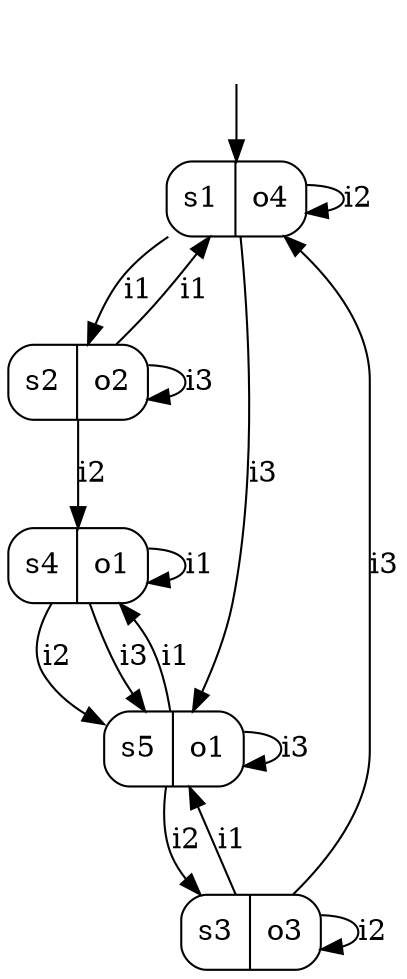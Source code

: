 digraph MooreMachine_5States_3Inputs_4Outputs_1176aca5d3cd49b59940e9fafd78fe92 {
s1 [label="s1|o4", shape=record, style=rounded];
s2 [label="s2|o2", shape=record, style=rounded];
s3 [label="s3|o3", shape=record, style=rounded];
s4 [label="s4|o1", shape=record, style=rounded];
s5 [label="s5|o1", shape=record, style=rounded];
s1 -> s2 [label="i1"];
s1 -> s1 [label="i2"];
s1 -> s5 [label="i3"];
s2 -> s1 [label="i1"];
s2 -> s4 [label="i2"];
s2 -> s2 [label="i3"];
s3 -> s5 [label="i1"];
s3 -> s3 [label="i2"];
s3 -> s1 [label="i3"];
s4 -> s4 [label="i1"];
s4 -> s5 [label="i2"];
s4 -> s5 [label="i3"];
s5 -> s4 [label="i1"];
s5 -> s3 [label="i2"];
s5 -> s5 [label="i3"];
__start0 [shape=none, label=""];
__start0 -> s1 [label=""];
}
